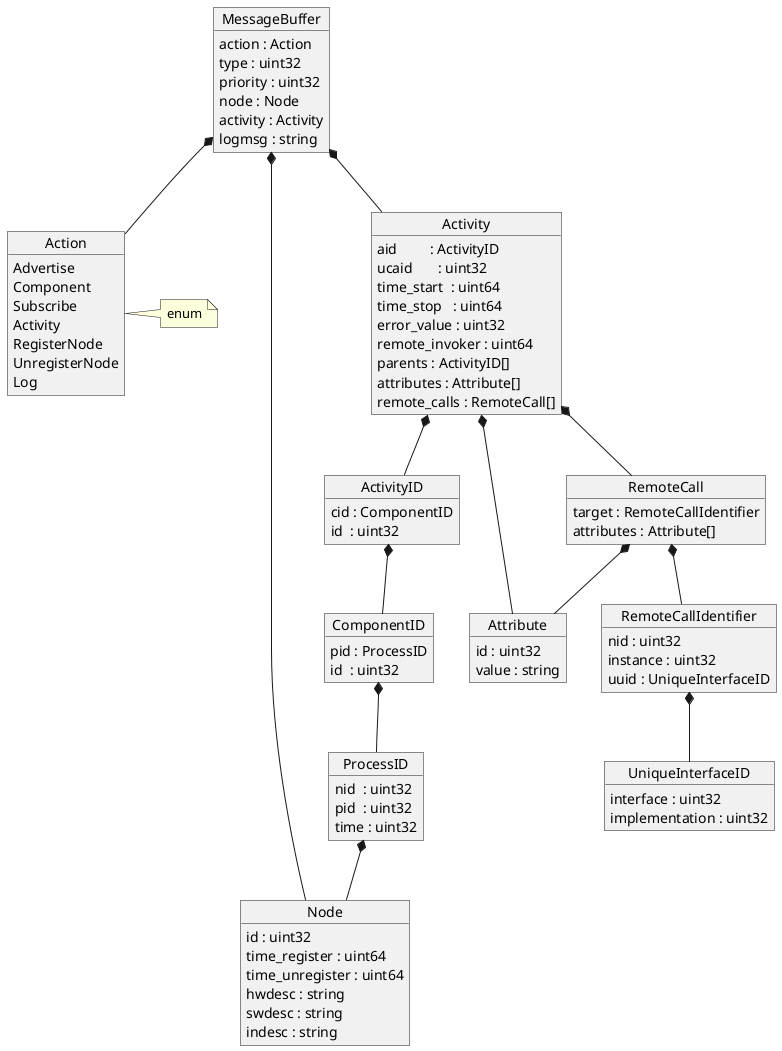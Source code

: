 @startuml

object Node {
	id : uint32
	time_register : uint64
	time_unregister : uint64
	hwdesc : string
	swdesc : string
	indesc : string
}

object ProcessID {
	nid  : uint32
	pid  : uint32
	time : uint32
}

ProcessID *-- Node

object ComponentID {
	pid : ProcessID
	id  : uint32
}

ComponentID *-- ProcessID

object ActivityID {
	cid : ComponentID
	id  : uint32
}

ActivityID *-- ComponentID

object Attribute {
	id : uint32
	value : string
}

object UniqueInterfaceID {
	interface : uint32
	implementation : uint32
}

object RemoteCallIdentifier {
	nid : uint32
	instance : uint32
	uuid : UniqueInterfaceID
}

RemoteCallIdentifier *-- UniqueInterfaceID

object RemoteCall {
	target : RemoteCallIdentifier
	attributes : Attribute[]
}

RemoteCall *-- RemoteCallIdentifier
RemoteCall *-- Attribute 

object Activity {
	aid         : ActivityID
	ucaid       : uint32
	time_start  : uint64
	time_stop   : uint64
	error_value : uint32
	remote_invoker : uint64
	parents : ActivityID[]
	attributes : Attribute[]
	remote_calls : RemoteCall[]
}

Activity *-- ActivityID
Activity *-- Attribute
Activity *-- RemoteCall

object Action {
	Advertise
	Component
	Subscribe
	Activity
	RegisterNode
	UnregisterNode
	Log
}
note right : enum

object MessageBuffer {
	action : Action
	type : uint32
	priority : uint32
	node : Node
	activity : Activity
	logmsg : string
}

MessageBuffer *-- Node
MessageBuffer *-- Activity
MessageBuffer *-- Action

@enduml